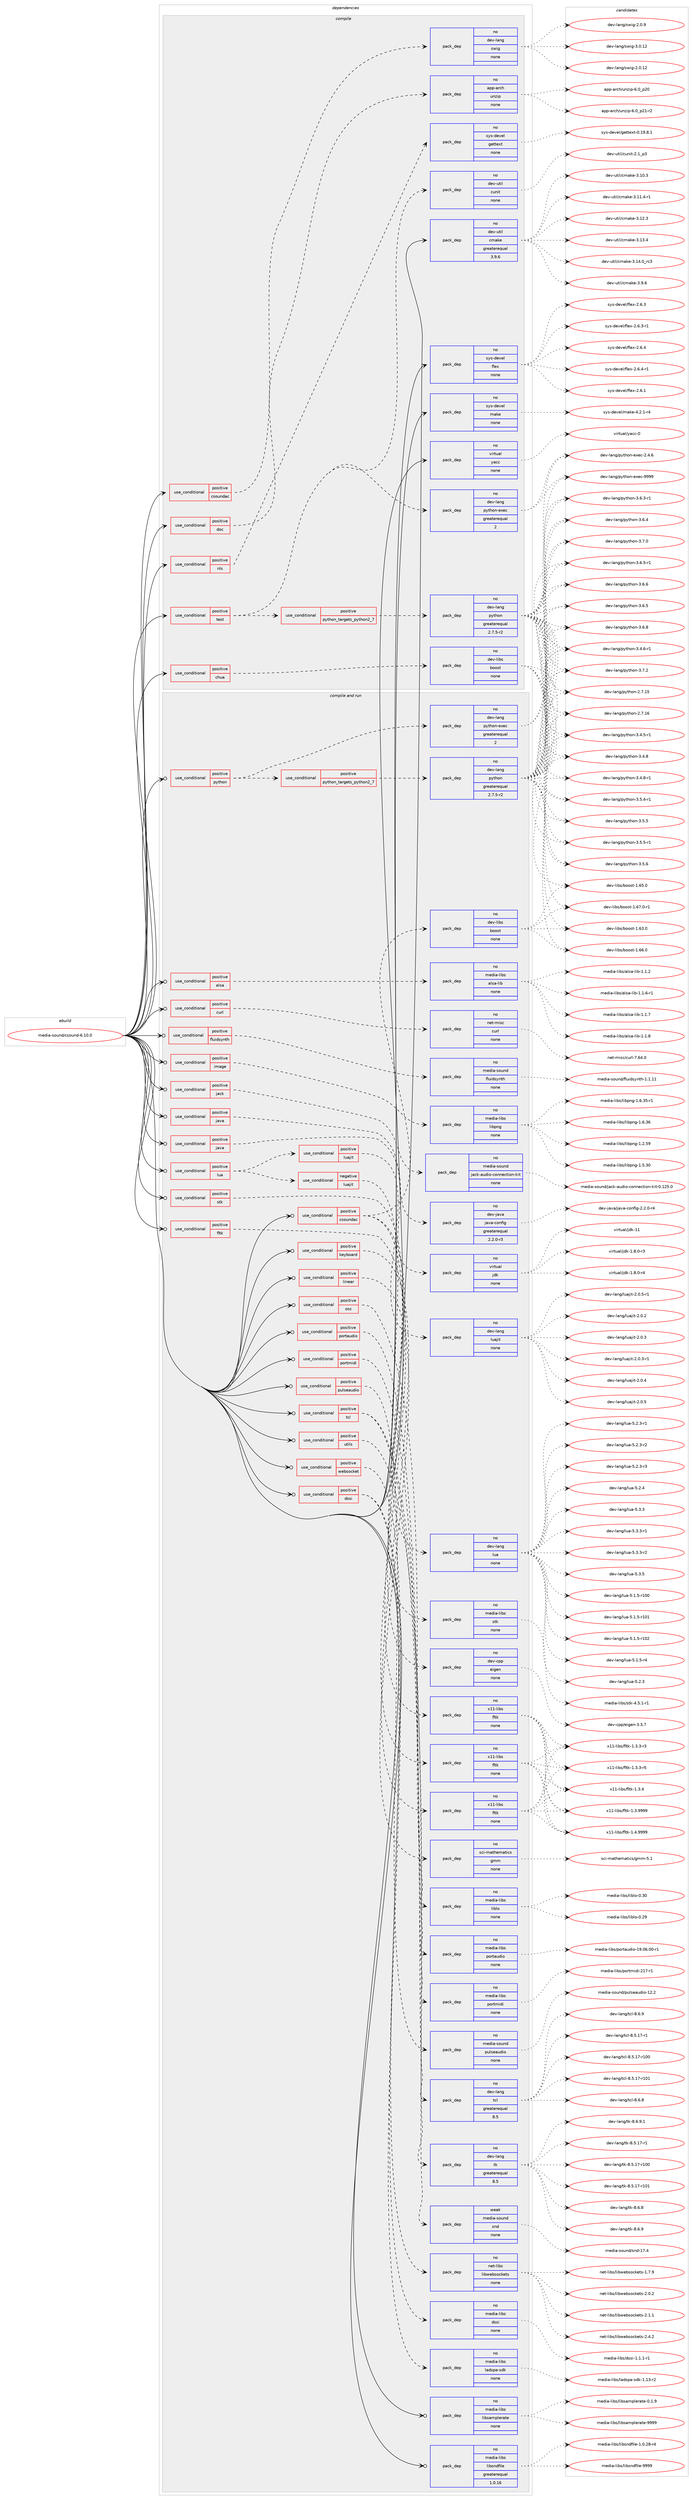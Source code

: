 digraph prolog {

# *************
# Graph options
# *************

newrank=true;
concentrate=true;
compound=true;
graph [rankdir=LR,fontname=Helvetica,fontsize=10,ranksep=1.5];#, ranksep=2.5, nodesep=0.2];
edge  [arrowhead=vee];
node  [fontname=Helvetica,fontsize=10];

# **********
# The ebuild
# **********

subgraph cluster_leftcol {
color=gray;
rank=same;
label=<<i>ebuild</i>>;
id [label="media-sound/csound-6.10.0", color=red, width=4, href="../media-sound/csound-6.10.0.svg"];
}

# ****************
# The dependencies
# ****************

subgraph cluster_midcol {
color=gray;
label=<<i>dependencies</i>>;
subgraph cluster_compile {
fillcolor="#eeeeee";
style=filled;
label=<<i>compile</i>>;
subgraph cond436993 {
dependency1625209 [label=<<TABLE BORDER="0" CELLBORDER="1" CELLSPACING="0" CELLPADDING="4"><TR><TD ROWSPAN="3" CELLPADDING="10">use_conditional</TD></TR><TR><TD>positive</TD></TR><TR><TD>chua</TD></TR></TABLE>>, shape=none, color=red];
subgraph pack1162001 {
dependency1625210 [label=<<TABLE BORDER="0" CELLBORDER="1" CELLSPACING="0" CELLPADDING="4" WIDTH="220"><TR><TD ROWSPAN="6" CELLPADDING="30">pack_dep</TD></TR><TR><TD WIDTH="110">no</TD></TR><TR><TD>dev-libs</TD></TR><TR><TD>boost</TD></TR><TR><TD>none</TD></TR><TR><TD></TD></TR></TABLE>>, shape=none, color=blue];
}
dependency1625209:e -> dependency1625210:w [weight=20,style="dashed",arrowhead="vee"];
}
id:e -> dependency1625209:w [weight=20,style="solid",arrowhead="vee"];
subgraph cond436994 {
dependency1625211 [label=<<TABLE BORDER="0" CELLBORDER="1" CELLSPACING="0" CELLPADDING="4"><TR><TD ROWSPAN="3" CELLPADDING="10">use_conditional</TD></TR><TR><TD>positive</TD></TR><TR><TD>csoundac</TD></TR></TABLE>>, shape=none, color=red];
subgraph pack1162002 {
dependency1625212 [label=<<TABLE BORDER="0" CELLBORDER="1" CELLSPACING="0" CELLPADDING="4" WIDTH="220"><TR><TD ROWSPAN="6" CELLPADDING="30">pack_dep</TD></TR><TR><TD WIDTH="110">no</TD></TR><TR><TD>dev-lang</TD></TR><TR><TD>swig</TD></TR><TR><TD>none</TD></TR><TR><TD></TD></TR></TABLE>>, shape=none, color=blue];
}
dependency1625211:e -> dependency1625212:w [weight=20,style="dashed",arrowhead="vee"];
}
id:e -> dependency1625211:w [weight=20,style="solid",arrowhead="vee"];
subgraph cond436995 {
dependency1625213 [label=<<TABLE BORDER="0" CELLBORDER="1" CELLSPACING="0" CELLPADDING="4"><TR><TD ROWSPAN="3" CELLPADDING="10">use_conditional</TD></TR><TR><TD>positive</TD></TR><TR><TD>doc</TD></TR></TABLE>>, shape=none, color=red];
subgraph pack1162003 {
dependency1625214 [label=<<TABLE BORDER="0" CELLBORDER="1" CELLSPACING="0" CELLPADDING="4" WIDTH="220"><TR><TD ROWSPAN="6" CELLPADDING="30">pack_dep</TD></TR><TR><TD WIDTH="110">no</TD></TR><TR><TD>app-arch</TD></TR><TR><TD>unzip</TD></TR><TR><TD>none</TD></TR><TR><TD></TD></TR></TABLE>>, shape=none, color=blue];
}
dependency1625213:e -> dependency1625214:w [weight=20,style="dashed",arrowhead="vee"];
}
id:e -> dependency1625213:w [weight=20,style="solid",arrowhead="vee"];
subgraph cond436996 {
dependency1625215 [label=<<TABLE BORDER="0" CELLBORDER="1" CELLSPACING="0" CELLPADDING="4"><TR><TD ROWSPAN="3" CELLPADDING="10">use_conditional</TD></TR><TR><TD>positive</TD></TR><TR><TD>nls</TD></TR></TABLE>>, shape=none, color=red];
subgraph pack1162004 {
dependency1625216 [label=<<TABLE BORDER="0" CELLBORDER="1" CELLSPACING="0" CELLPADDING="4" WIDTH="220"><TR><TD ROWSPAN="6" CELLPADDING="30">pack_dep</TD></TR><TR><TD WIDTH="110">no</TD></TR><TR><TD>sys-devel</TD></TR><TR><TD>gettext</TD></TR><TR><TD>none</TD></TR><TR><TD></TD></TR></TABLE>>, shape=none, color=blue];
}
dependency1625215:e -> dependency1625216:w [weight=20,style="dashed",arrowhead="vee"];
}
id:e -> dependency1625215:w [weight=20,style="solid",arrowhead="vee"];
subgraph cond436997 {
dependency1625217 [label=<<TABLE BORDER="0" CELLBORDER="1" CELLSPACING="0" CELLPADDING="4"><TR><TD ROWSPAN="3" CELLPADDING="10">use_conditional</TD></TR><TR><TD>positive</TD></TR><TR><TD>test</TD></TR></TABLE>>, shape=none, color=red];
subgraph pack1162005 {
dependency1625218 [label=<<TABLE BORDER="0" CELLBORDER="1" CELLSPACING="0" CELLPADDING="4" WIDTH="220"><TR><TD ROWSPAN="6" CELLPADDING="30">pack_dep</TD></TR><TR><TD WIDTH="110">no</TD></TR><TR><TD>dev-util</TD></TR><TR><TD>cunit</TD></TR><TR><TD>none</TD></TR><TR><TD></TD></TR></TABLE>>, shape=none, color=blue];
}
dependency1625217:e -> dependency1625218:w [weight=20,style="dashed",arrowhead="vee"];
subgraph cond436998 {
dependency1625219 [label=<<TABLE BORDER="0" CELLBORDER="1" CELLSPACING="0" CELLPADDING="4"><TR><TD ROWSPAN="3" CELLPADDING="10">use_conditional</TD></TR><TR><TD>positive</TD></TR><TR><TD>python_targets_python2_7</TD></TR></TABLE>>, shape=none, color=red];
subgraph pack1162006 {
dependency1625220 [label=<<TABLE BORDER="0" CELLBORDER="1" CELLSPACING="0" CELLPADDING="4" WIDTH="220"><TR><TD ROWSPAN="6" CELLPADDING="30">pack_dep</TD></TR><TR><TD WIDTH="110">no</TD></TR><TR><TD>dev-lang</TD></TR><TR><TD>python</TD></TR><TR><TD>greaterequal</TD></TR><TR><TD>2.7.5-r2</TD></TR></TABLE>>, shape=none, color=blue];
}
dependency1625219:e -> dependency1625220:w [weight=20,style="dashed",arrowhead="vee"];
}
dependency1625217:e -> dependency1625219:w [weight=20,style="dashed",arrowhead="vee"];
subgraph pack1162007 {
dependency1625221 [label=<<TABLE BORDER="0" CELLBORDER="1" CELLSPACING="0" CELLPADDING="4" WIDTH="220"><TR><TD ROWSPAN="6" CELLPADDING="30">pack_dep</TD></TR><TR><TD WIDTH="110">no</TD></TR><TR><TD>dev-lang</TD></TR><TR><TD>python-exec</TD></TR><TR><TD>greaterequal</TD></TR><TR><TD>2</TD></TR></TABLE>>, shape=none, color=blue];
}
dependency1625217:e -> dependency1625221:w [weight=20,style="dashed",arrowhead="vee"];
}
id:e -> dependency1625217:w [weight=20,style="solid",arrowhead="vee"];
subgraph pack1162008 {
dependency1625222 [label=<<TABLE BORDER="0" CELLBORDER="1" CELLSPACING="0" CELLPADDING="4" WIDTH="220"><TR><TD ROWSPAN="6" CELLPADDING="30">pack_dep</TD></TR><TR><TD WIDTH="110">no</TD></TR><TR><TD>dev-util</TD></TR><TR><TD>cmake</TD></TR><TR><TD>greaterequal</TD></TR><TR><TD>3.9.6</TD></TR></TABLE>>, shape=none, color=blue];
}
id:e -> dependency1625222:w [weight=20,style="solid",arrowhead="vee"];
subgraph pack1162009 {
dependency1625223 [label=<<TABLE BORDER="0" CELLBORDER="1" CELLSPACING="0" CELLPADDING="4" WIDTH="220"><TR><TD ROWSPAN="6" CELLPADDING="30">pack_dep</TD></TR><TR><TD WIDTH="110">no</TD></TR><TR><TD>sys-devel</TD></TR><TR><TD>flex</TD></TR><TR><TD>none</TD></TR><TR><TD></TD></TR></TABLE>>, shape=none, color=blue];
}
id:e -> dependency1625223:w [weight=20,style="solid",arrowhead="vee"];
subgraph pack1162010 {
dependency1625224 [label=<<TABLE BORDER="0" CELLBORDER="1" CELLSPACING="0" CELLPADDING="4" WIDTH="220"><TR><TD ROWSPAN="6" CELLPADDING="30">pack_dep</TD></TR><TR><TD WIDTH="110">no</TD></TR><TR><TD>sys-devel</TD></TR><TR><TD>make</TD></TR><TR><TD>none</TD></TR><TR><TD></TD></TR></TABLE>>, shape=none, color=blue];
}
id:e -> dependency1625224:w [weight=20,style="solid",arrowhead="vee"];
subgraph pack1162011 {
dependency1625225 [label=<<TABLE BORDER="0" CELLBORDER="1" CELLSPACING="0" CELLPADDING="4" WIDTH="220"><TR><TD ROWSPAN="6" CELLPADDING="30">pack_dep</TD></TR><TR><TD WIDTH="110">no</TD></TR><TR><TD>virtual</TD></TR><TR><TD>yacc</TD></TR><TR><TD>none</TD></TR><TR><TD></TD></TR></TABLE>>, shape=none, color=blue];
}
id:e -> dependency1625225:w [weight=20,style="solid",arrowhead="vee"];
}
subgraph cluster_compileandrun {
fillcolor="#eeeeee";
style=filled;
label=<<i>compile and run</i>>;
subgraph cond436999 {
dependency1625226 [label=<<TABLE BORDER="0" CELLBORDER="1" CELLSPACING="0" CELLPADDING="4"><TR><TD ROWSPAN="3" CELLPADDING="10">use_conditional</TD></TR><TR><TD>positive</TD></TR><TR><TD>alsa</TD></TR></TABLE>>, shape=none, color=red];
subgraph pack1162012 {
dependency1625227 [label=<<TABLE BORDER="0" CELLBORDER="1" CELLSPACING="0" CELLPADDING="4" WIDTH="220"><TR><TD ROWSPAN="6" CELLPADDING="30">pack_dep</TD></TR><TR><TD WIDTH="110">no</TD></TR><TR><TD>media-libs</TD></TR><TR><TD>alsa-lib</TD></TR><TR><TD>none</TD></TR><TR><TD></TD></TR></TABLE>>, shape=none, color=blue];
}
dependency1625226:e -> dependency1625227:w [weight=20,style="dashed",arrowhead="vee"];
}
id:e -> dependency1625226:w [weight=20,style="solid",arrowhead="odotvee"];
subgraph cond437000 {
dependency1625228 [label=<<TABLE BORDER="0" CELLBORDER="1" CELLSPACING="0" CELLPADDING="4"><TR><TD ROWSPAN="3" CELLPADDING="10">use_conditional</TD></TR><TR><TD>positive</TD></TR><TR><TD>csoundac</TD></TR></TABLE>>, shape=none, color=red];
subgraph pack1162013 {
dependency1625229 [label=<<TABLE BORDER="0" CELLBORDER="1" CELLSPACING="0" CELLPADDING="4" WIDTH="220"><TR><TD ROWSPAN="6" CELLPADDING="30">pack_dep</TD></TR><TR><TD WIDTH="110">no</TD></TR><TR><TD>x11-libs</TD></TR><TR><TD>fltk</TD></TR><TR><TD>none</TD></TR><TR><TD></TD></TR></TABLE>>, shape=none, color=blue];
}
dependency1625228:e -> dependency1625229:w [weight=20,style="dashed",arrowhead="vee"];
subgraph pack1162014 {
dependency1625230 [label=<<TABLE BORDER="0" CELLBORDER="1" CELLSPACING="0" CELLPADDING="4" WIDTH="220"><TR><TD ROWSPAN="6" CELLPADDING="30">pack_dep</TD></TR><TR><TD WIDTH="110">no</TD></TR><TR><TD>dev-cpp</TD></TR><TR><TD>eigen</TD></TR><TR><TD>none</TD></TR><TR><TD></TD></TR></TABLE>>, shape=none, color=blue];
}
dependency1625228:e -> dependency1625230:w [weight=20,style="dashed",arrowhead="vee"];
subgraph pack1162015 {
dependency1625231 [label=<<TABLE BORDER="0" CELLBORDER="1" CELLSPACING="0" CELLPADDING="4" WIDTH="220"><TR><TD ROWSPAN="6" CELLPADDING="30">pack_dep</TD></TR><TR><TD WIDTH="110">no</TD></TR><TR><TD>dev-libs</TD></TR><TR><TD>boost</TD></TR><TR><TD>none</TD></TR><TR><TD></TD></TR></TABLE>>, shape=none, color=blue];
}
dependency1625228:e -> dependency1625231:w [weight=20,style="dashed",arrowhead="vee"];
}
id:e -> dependency1625228:w [weight=20,style="solid",arrowhead="odotvee"];
subgraph cond437001 {
dependency1625232 [label=<<TABLE BORDER="0" CELLBORDER="1" CELLSPACING="0" CELLPADDING="4"><TR><TD ROWSPAN="3" CELLPADDING="10">use_conditional</TD></TR><TR><TD>positive</TD></TR><TR><TD>curl</TD></TR></TABLE>>, shape=none, color=red];
subgraph pack1162016 {
dependency1625233 [label=<<TABLE BORDER="0" CELLBORDER="1" CELLSPACING="0" CELLPADDING="4" WIDTH="220"><TR><TD ROWSPAN="6" CELLPADDING="30">pack_dep</TD></TR><TR><TD WIDTH="110">no</TD></TR><TR><TD>net-misc</TD></TR><TR><TD>curl</TD></TR><TR><TD>none</TD></TR><TR><TD></TD></TR></TABLE>>, shape=none, color=blue];
}
dependency1625232:e -> dependency1625233:w [weight=20,style="dashed",arrowhead="vee"];
}
id:e -> dependency1625232:w [weight=20,style="solid",arrowhead="odotvee"];
subgraph cond437002 {
dependency1625234 [label=<<TABLE BORDER="0" CELLBORDER="1" CELLSPACING="0" CELLPADDING="4"><TR><TD ROWSPAN="3" CELLPADDING="10">use_conditional</TD></TR><TR><TD>positive</TD></TR><TR><TD>dssi</TD></TR></TABLE>>, shape=none, color=red];
subgraph pack1162017 {
dependency1625235 [label=<<TABLE BORDER="0" CELLBORDER="1" CELLSPACING="0" CELLPADDING="4" WIDTH="220"><TR><TD ROWSPAN="6" CELLPADDING="30">pack_dep</TD></TR><TR><TD WIDTH="110">no</TD></TR><TR><TD>media-libs</TD></TR><TR><TD>dssi</TD></TR><TR><TD>none</TD></TR><TR><TD></TD></TR></TABLE>>, shape=none, color=blue];
}
dependency1625234:e -> dependency1625235:w [weight=20,style="dashed",arrowhead="vee"];
subgraph pack1162018 {
dependency1625236 [label=<<TABLE BORDER="0" CELLBORDER="1" CELLSPACING="0" CELLPADDING="4" WIDTH="220"><TR><TD ROWSPAN="6" CELLPADDING="30">pack_dep</TD></TR><TR><TD WIDTH="110">no</TD></TR><TR><TD>media-libs</TD></TR><TR><TD>ladspa-sdk</TD></TR><TR><TD>none</TD></TR><TR><TD></TD></TR></TABLE>>, shape=none, color=blue];
}
dependency1625234:e -> dependency1625236:w [weight=20,style="dashed",arrowhead="vee"];
}
id:e -> dependency1625234:w [weight=20,style="solid",arrowhead="odotvee"];
subgraph cond437003 {
dependency1625237 [label=<<TABLE BORDER="0" CELLBORDER="1" CELLSPACING="0" CELLPADDING="4"><TR><TD ROWSPAN="3" CELLPADDING="10">use_conditional</TD></TR><TR><TD>positive</TD></TR><TR><TD>fltk</TD></TR></TABLE>>, shape=none, color=red];
subgraph pack1162019 {
dependency1625238 [label=<<TABLE BORDER="0" CELLBORDER="1" CELLSPACING="0" CELLPADDING="4" WIDTH="220"><TR><TD ROWSPAN="6" CELLPADDING="30">pack_dep</TD></TR><TR><TD WIDTH="110">no</TD></TR><TR><TD>x11-libs</TD></TR><TR><TD>fltk</TD></TR><TR><TD>none</TD></TR><TR><TD></TD></TR></TABLE>>, shape=none, color=blue];
}
dependency1625237:e -> dependency1625238:w [weight=20,style="dashed",arrowhead="vee"];
}
id:e -> dependency1625237:w [weight=20,style="solid",arrowhead="odotvee"];
subgraph cond437004 {
dependency1625239 [label=<<TABLE BORDER="0" CELLBORDER="1" CELLSPACING="0" CELLPADDING="4"><TR><TD ROWSPAN="3" CELLPADDING="10">use_conditional</TD></TR><TR><TD>positive</TD></TR><TR><TD>fluidsynth</TD></TR></TABLE>>, shape=none, color=red];
subgraph pack1162020 {
dependency1625240 [label=<<TABLE BORDER="0" CELLBORDER="1" CELLSPACING="0" CELLPADDING="4" WIDTH="220"><TR><TD ROWSPAN="6" CELLPADDING="30">pack_dep</TD></TR><TR><TD WIDTH="110">no</TD></TR><TR><TD>media-sound</TD></TR><TR><TD>fluidsynth</TD></TR><TR><TD>none</TD></TR><TR><TD></TD></TR></TABLE>>, shape=none, color=blue];
}
dependency1625239:e -> dependency1625240:w [weight=20,style="dashed",arrowhead="vee"];
}
id:e -> dependency1625239:w [weight=20,style="solid",arrowhead="odotvee"];
subgraph cond437005 {
dependency1625241 [label=<<TABLE BORDER="0" CELLBORDER="1" CELLSPACING="0" CELLPADDING="4"><TR><TD ROWSPAN="3" CELLPADDING="10">use_conditional</TD></TR><TR><TD>positive</TD></TR><TR><TD>image</TD></TR></TABLE>>, shape=none, color=red];
subgraph pack1162021 {
dependency1625242 [label=<<TABLE BORDER="0" CELLBORDER="1" CELLSPACING="0" CELLPADDING="4" WIDTH="220"><TR><TD ROWSPAN="6" CELLPADDING="30">pack_dep</TD></TR><TR><TD WIDTH="110">no</TD></TR><TR><TD>media-libs</TD></TR><TR><TD>libpng</TD></TR><TR><TD>none</TD></TR><TR><TD></TD></TR></TABLE>>, shape=none, color=blue];
}
dependency1625241:e -> dependency1625242:w [weight=20,style="dashed",arrowhead="vee"];
}
id:e -> dependency1625241:w [weight=20,style="solid",arrowhead="odotvee"];
subgraph cond437006 {
dependency1625243 [label=<<TABLE BORDER="0" CELLBORDER="1" CELLSPACING="0" CELLPADDING="4"><TR><TD ROWSPAN="3" CELLPADDING="10">use_conditional</TD></TR><TR><TD>positive</TD></TR><TR><TD>jack</TD></TR></TABLE>>, shape=none, color=red];
subgraph pack1162022 {
dependency1625244 [label=<<TABLE BORDER="0" CELLBORDER="1" CELLSPACING="0" CELLPADDING="4" WIDTH="220"><TR><TD ROWSPAN="6" CELLPADDING="30">pack_dep</TD></TR><TR><TD WIDTH="110">no</TD></TR><TR><TD>media-sound</TD></TR><TR><TD>jack-audio-connection-kit</TD></TR><TR><TD>none</TD></TR><TR><TD></TD></TR></TABLE>>, shape=none, color=blue];
}
dependency1625243:e -> dependency1625244:w [weight=20,style="dashed",arrowhead="vee"];
}
id:e -> dependency1625243:w [weight=20,style="solid",arrowhead="odotvee"];
subgraph cond437007 {
dependency1625245 [label=<<TABLE BORDER="0" CELLBORDER="1" CELLSPACING="0" CELLPADDING="4"><TR><TD ROWSPAN="3" CELLPADDING="10">use_conditional</TD></TR><TR><TD>positive</TD></TR><TR><TD>java</TD></TR></TABLE>>, shape=none, color=red];
subgraph pack1162023 {
dependency1625246 [label=<<TABLE BORDER="0" CELLBORDER="1" CELLSPACING="0" CELLPADDING="4" WIDTH="220"><TR><TD ROWSPAN="6" CELLPADDING="30">pack_dep</TD></TR><TR><TD WIDTH="110">no</TD></TR><TR><TD>dev-java</TD></TR><TR><TD>java-config</TD></TR><TR><TD>greaterequal</TD></TR><TR><TD>2.2.0-r3</TD></TR></TABLE>>, shape=none, color=blue];
}
dependency1625245:e -> dependency1625246:w [weight=20,style="dashed",arrowhead="vee"];
}
id:e -> dependency1625245:w [weight=20,style="solid",arrowhead="odotvee"];
subgraph cond437008 {
dependency1625247 [label=<<TABLE BORDER="0" CELLBORDER="1" CELLSPACING="0" CELLPADDING="4"><TR><TD ROWSPAN="3" CELLPADDING="10">use_conditional</TD></TR><TR><TD>positive</TD></TR><TR><TD>java</TD></TR></TABLE>>, shape=none, color=red];
subgraph pack1162024 {
dependency1625248 [label=<<TABLE BORDER="0" CELLBORDER="1" CELLSPACING="0" CELLPADDING="4" WIDTH="220"><TR><TD ROWSPAN="6" CELLPADDING="30">pack_dep</TD></TR><TR><TD WIDTH="110">no</TD></TR><TR><TD>virtual</TD></TR><TR><TD>jdk</TD></TR><TR><TD>none</TD></TR><TR><TD></TD></TR></TABLE>>, shape=none, color=blue];
}
dependency1625247:e -> dependency1625248:w [weight=20,style="dashed",arrowhead="vee"];
}
id:e -> dependency1625247:w [weight=20,style="solid",arrowhead="odotvee"];
subgraph cond437009 {
dependency1625249 [label=<<TABLE BORDER="0" CELLBORDER="1" CELLSPACING="0" CELLPADDING="4"><TR><TD ROWSPAN="3" CELLPADDING="10">use_conditional</TD></TR><TR><TD>positive</TD></TR><TR><TD>keyboard</TD></TR></TABLE>>, shape=none, color=red];
subgraph pack1162025 {
dependency1625250 [label=<<TABLE BORDER="0" CELLBORDER="1" CELLSPACING="0" CELLPADDING="4" WIDTH="220"><TR><TD ROWSPAN="6" CELLPADDING="30">pack_dep</TD></TR><TR><TD WIDTH="110">no</TD></TR><TR><TD>x11-libs</TD></TR><TR><TD>fltk</TD></TR><TR><TD>none</TD></TR><TR><TD></TD></TR></TABLE>>, shape=none, color=blue];
}
dependency1625249:e -> dependency1625250:w [weight=20,style="dashed",arrowhead="vee"];
}
id:e -> dependency1625249:w [weight=20,style="solid",arrowhead="odotvee"];
subgraph cond437010 {
dependency1625251 [label=<<TABLE BORDER="0" CELLBORDER="1" CELLSPACING="0" CELLPADDING="4"><TR><TD ROWSPAN="3" CELLPADDING="10">use_conditional</TD></TR><TR><TD>positive</TD></TR><TR><TD>linear</TD></TR></TABLE>>, shape=none, color=red];
subgraph pack1162026 {
dependency1625252 [label=<<TABLE BORDER="0" CELLBORDER="1" CELLSPACING="0" CELLPADDING="4" WIDTH="220"><TR><TD ROWSPAN="6" CELLPADDING="30">pack_dep</TD></TR><TR><TD WIDTH="110">no</TD></TR><TR><TD>sci-mathematics</TD></TR><TR><TD>gmm</TD></TR><TR><TD>none</TD></TR><TR><TD></TD></TR></TABLE>>, shape=none, color=blue];
}
dependency1625251:e -> dependency1625252:w [weight=20,style="dashed",arrowhead="vee"];
}
id:e -> dependency1625251:w [weight=20,style="solid",arrowhead="odotvee"];
subgraph cond437011 {
dependency1625253 [label=<<TABLE BORDER="0" CELLBORDER="1" CELLSPACING="0" CELLPADDING="4"><TR><TD ROWSPAN="3" CELLPADDING="10">use_conditional</TD></TR><TR><TD>positive</TD></TR><TR><TD>lua</TD></TR></TABLE>>, shape=none, color=red];
subgraph cond437012 {
dependency1625254 [label=<<TABLE BORDER="0" CELLBORDER="1" CELLSPACING="0" CELLPADDING="4"><TR><TD ROWSPAN="3" CELLPADDING="10">use_conditional</TD></TR><TR><TD>positive</TD></TR><TR><TD>luajit</TD></TR></TABLE>>, shape=none, color=red];
subgraph pack1162027 {
dependency1625255 [label=<<TABLE BORDER="0" CELLBORDER="1" CELLSPACING="0" CELLPADDING="4" WIDTH="220"><TR><TD ROWSPAN="6" CELLPADDING="30">pack_dep</TD></TR><TR><TD WIDTH="110">no</TD></TR><TR><TD>dev-lang</TD></TR><TR><TD>luajit</TD></TR><TR><TD>none</TD></TR><TR><TD></TD></TR></TABLE>>, shape=none, color=blue];
}
dependency1625254:e -> dependency1625255:w [weight=20,style="dashed",arrowhead="vee"];
}
dependency1625253:e -> dependency1625254:w [weight=20,style="dashed",arrowhead="vee"];
subgraph cond437013 {
dependency1625256 [label=<<TABLE BORDER="0" CELLBORDER="1" CELLSPACING="0" CELLPADDING="4"><TR><TD ROWSPAN="3" CELLPADDING="10">use_conditional</TD></TR><TR><TD>negative</TD></TR><TR><TD>luajit</TD></TR></TABLE>>, shape=none, color=red];
subgraph pack1162028 {
dependency1625257 [label=<<TABLE BORDER="0" CELLBORDER="1" CELLSPACING="0" CELLPADDING="4" WIDTH="220"><TR><TD ROWSPAN="6" CELLPADDING="30">pack_dep</TD></TR><TR><TD WIDTH="110">no</TD></TR><TR><TD>dev-lang</TD></TR><TR><TD>lua</TD></TR><TR><TD>none</TD></TR><TR><TD></TD></TR></TABLE>>, shape=none, color=blue];
}
dependency1625256:e -> dependency1625257:w [weight=20,style="dashed",arrowhead="vee"];
}
dependency1625253:e -> dependency1625256:w [weight=20,style="dashed",arrowhead="vee"];
}
id:e -> dependency1625253:w [weight=20,style="solid",arrowhead="odotvee"];
subgraph cond437014 {
dependency1625258 [label=<<TABLE BORDER="0" CELLBORDER="1" CELLSPACING="0" CELLPADDING="4"><TR><TD ROWSPAN="3" CELLPADDING="10">use_conditional</TD></TR><TR><TD>positive</TD></TR><TR><TD>osc</TD></TR></TABLE>>, shape=none, color=red];
subgraph pack1162029 {
dependency1625259 [label=<<TABLE BORDER="0" CELLBORDER="1" CELLSPACING="0" CELLPADDING="4" WIDTH="220"><TR><TD ROWSPAN="6" CELLPADDING="30">pack_dep</TD></TR><TR><TD WIDTH="110">no</TD></TR><TR><TD>media-libs</TD></TR><TR><TD>liblo</TD></TR><TR><TD>none</TD></TR><TR><TD></TD></TR></TABLE>>, shape=none, color=blue];
}
dependency1625258:e -> dependency1625259:w [weight=20,style="dashed",arrowhead="vee"];
}
id:e -> dependency1625258:w [weight=20,style="solid",arrowhead="odotvee"];
subgraph cond437015 {
dependency1625260 [label=<<TABLE BORDER="0" CELLBORDER="1" CELLSPACING="0" CELLPADDING="4"><TR><TD ROWSPAN="3" CELLPADDING="10">use_conditional</TD></TR><TR><TD>positive</TD></TR><TR><TD>portaudio</TD></TR></TABLE>>, shape=none, color=red];
subgraph pack1162030 {
dependency1625261 [label=<<TABLE BORDER="0" CELLBORDER="1" CELLSPACING="0" CELLPADDING="4" WIDTH="220"><TR><TD ROWSPAN="6" CELLPADDING="30">pack_dep</TD></TR><TR><TD WIDTH="110">no</TD></TR><TR><TD>media-libs</TD></TR><TR><TD>portaudio</TD></TR><TR><TD>none</TD></TR><TR><TD></TD></TR></TABLE>>, shape=none, color=blue];
}
dependency1625260:e -> dependency1625261:w [weight=20,style="dashed",arrowhead="vee"];
}
id:e -> dependency1625260:w [weight=20,style="solid",arrowhead="odotvee"];
subgraph cond437016 {
dependency1625262 [label=<<TABLE BORDER="0" CELLBORDER="1" CELLSPACING="0" CELLPADDING="4"><TR><TD ROWSPAN="3" CELLPADDING="10">use_conditional</TD></TR><TR><TD>positive</TD></TR><TR><TD>portmidi</TD></TR></TABLE>>, shape=none, color=red];
subgraph pack1162031 {
dependency1625263 [label=<<TABLE BORDER="0" CELLBORDER="1" CELLSPACING="0" CELLPADDING="4" WIDTH="220"><TR><TD ROWSPAN="6" CELLPADDING="30">pack_dep</TD></TR><TR><TD WIDTH="110">no</TD></TR><TR><TD>media-libs</TD></TR><TR><TD>portmidi</TD></TR><TR><TD>none</TD></TR><TR><TD></TD></TR></TABLE>>, shape=none, color=blue];
}
dependency1625262:e -> dependency1625263:w [weight=20,style="dashed",arrowhead="vee"];
}
id:e -> dependency1625262:w [weight=20,style="solid",arrowhead="odotvee"];
subgraph cond437017 {
dependency1625264 [label=<<TABLE BORDER="0" CELLBORDER="1" CELLSPACING="0" CELLPADDING="4"><TR><TD ROWSPAN="3" CELLPADDING="10">use_conditional</TD></TR><TR><TD>positive</TD></TR><TR><TD>pulseaudio</TD></TR></TABLE>>, shape=none, color=red];
subgraph pack1162032 {
dependency1625265 [label=<<TABLE BORDER="0" CELLBORDER="1" CELLSPACING="0" CELLPADDING="4" WIDTH="220"><TR><TD ROWSPAN="6" CELLPADDING="30">pack_dep</TD></TR><TR><TD WIDTH="110">no</TD></TR><TR><TD>media-sound</TD></TR><TR><TD>pulseaudio</TD></TR><TR><TD>none</TD></TR><TR><TD></TD></TR></TABLE>>, shape=none, color=blue];
}
dependency1625264:e -> dependency1625265:w [weight=20,style="dashed",arrowhead="vee"];
}
id:e -> dependency1625264:w [weight=20,style="solid",arrowhead="odotvee"];
subgraph cond437018 {
dependency1625266 [label=<<TABLE BORDER="0" CELLBORDER="1" CELLSPACING="0" CELLPADDING="4"><TR><TD ROWSPAN="3" CELLPADDING="10">use_conditional</TD></TR><TR><TD>positive</TD></TR><TR><TD>python</TD></TR></TABLE>>, shape=none, color=red];
subgraph cond437019 {
dependency1625267 [label=<<TABLE BORDER="0" CELLBORDER="1" CELLSPACING="0" CELLPADDING="4"><TR><TD ROWSPAN="3" CELLPADDING="10">use_conditional</TD></TR><TR><TD>positive</TD></TR><TR><TD>python_targets_python2_7</TD></TR></TABLE>>, shape=none, color=red];
subgraph pack1162033 {
dependency1625268 [label=<<TABLE BORDER="0" CELLBORDER="1" CELLSPACING="0" CELLPADDING="4" WIDTH="220"><TR><TD ROWSPAN="6" CELLPADDING="30">pack_dep</TD></TR><TR><TD WIDTH="110">no</TD></TR><TR><TD>dev-lang</TD></TR><TR><TD>python</TD></TR><TR><TD>greaterequal</TD></TR><TR><TD>2.7.5-r2</TD></TR></TABLE>>, shape=none, color=blue];
}
dependency1625267:e -> dependency1625268:w [weight=20,style="dashed",arrowhead="vee"];
}
dependency1625266:e -> dependency1625267:w [weight=20,style="dashed",arrowhead="vee"];
subgraph pack1162034 {
dependency1625269 [label=<<TABLE BORDER="0" CELLBORDER="1" CELLSPACING="0" CELLPADDING="4" WIDTH="220"><TR><TD ROWSPAN="6" CELLPADDING="30">pack_dep</TD></TR><TR><TD WIDTH="110">no</TD></TR><TR><TD>dev-lang</TD></TR><TR><TD>python-exec</TD></TR><TR><TD>greaterequal</TD></TR><TR><TD>2</TD></TR></TABLE>>, shape=none, color=blue];
}
dependency1625266:e -> dependency1625269:w [weight=20,style="dashed",arrowhead="vee"];
}
id:e -> dependency1625266:w [weight=20,style="solid",arrowhead="odotvee"];
subgraph cond437020 {
dependency1625270 [label=<<TABLE BORDER="0" CELLBORDER="1" CELLSPACING="0" CELLPADDING="4"><TR><TD ROWSPAN="3" CELLPADDING="10">use_conditional</TD></TR><TR><TD>positive</TD></TR><TR><TD>stk</TD></TR></TABLE>>, shape=none, color=red];
subgraph pack1162035 {
dependency1625271 [label=<<TABLE BORDER="0" CELLBORDER="1" CELLSPACING="0" CELLPADDING="4" WIDTH="220"><TR><TD ROWSPAN="6" CELLPADDING="30">pack_dep</TD></TR><TR><TD WIDTH="110">no</TD></TR><TR><TD>media-libs</TD></TR><TR><TD>stk</TD></TR><TR><TD>none</TD></TR><TR><TD></TD></TR></TABLE>>, shape=none, color=blue];
}
dependency1625270:e -> dependency1625271:w [weight=20,style="dashed",arrowhead="vee"];
}
id:e -> dependency1625270:w [weight=20,style="solid",arrowhead="odotvee"];
subgraph cond437021 {
dependency1625272 [label=<<TABLE BORDER="0" CELLBORDER="1" CELLSPACING="0" CELLPADDING="4"><TR><TD ROWSPAN="3" CELLPADDING="10">use_conditional</TD></TR><TR><TD>positive</TD></TR><TR><TD>tcl</TD></TR></TABLE>>, shape=none, color=red];
subgraph pack1162036 {
dependency1625273 [label=<<TABLE BORDER="0" CELLBORDER="1" CELLSPACING="0" CELLPADDING="4" WIDTH="220"><TR><TD ROWSPAN="6" CELLPADDING="30">pack_dep</TD></TR><TR><TD WIDTH="110">no</TD></TR><TR><TD>dev-lang</TD></TR><TR><TD>tcl</TD></TR><TR><TD>greaterequal</TD></TR><TR><TD>8.5</TD></TR></TABLE>>, shape=none, color=blue];
}
dependency1625272:e -> dependency1625273:w [weight=20,style="dashed",arrowhead="vee"];
subgraph pack1162037 {
dependency1625274 [label=<<TABLE BORDER="0" CELLBORDER="1" CELLSPACING="0" CELLPADDING="4" WIDTH="220"><TR><TD ROWSPAN="6" CELLPADDING="30">pack_dep</TD></TR><TR><TD WIDTH="110">no</TD></TR><TR><TD>dev-lang</TD></TR><TR><TD>tk</TD></TR><TR><TD>greaterequal</TD></TR><TR><TD>8.5</TD></TR></TABLE>>, shape=none, color=blue];
}
dependency1625272:e -> dependency1625274:w [weight=20,style="dashed",arrowhead="vee"];
}
id:e -> dependency1625272:w [weight=20,style="solid",arrowhead="odotvee"];
subgraph cond437022 {
dependency1625275 [label=<<TABLE BORDER="0" CELLBORDER="1" CELLSPACING="0" CELLPADDING="4"><TR><TD ROWSPAN="3" CELLPADDING="10">use_conditional</TD></TR><TR><TD>positive</TD></TR><TR><TD>utils</TD></TR></TABLE>>, shape=none, color=red];
subgraph pack1162038 {
dependency1625276 [label=<<TABLE BORDER="0" CELLBORDER="1" CELLSPACING="0" CELLPADDING="4" WIDTH="220"><TR><TD ROWSPAN="6" CELLPADDING="30">pack_dep</TD></TR><TR><TD WIDTH="110">weak</TD></TR><TR><TD>media-sound</TD></TR><TR><TD>snd</TD></TR><TR><TD>none</TD></TR><TR><TD></TD></TR></TABLE>>, shape=none, color=blue];
}
dependency1625275:e -> dependency1625276:w [weight=20,style="dashed",arrowhead="vee"];
}
id:e -> dependency1625275:w [weight=20,style="solid",arrowhead="odotvee"];
subgraph cond437023 {
dependency1625277 [label=<<TABLE BORDER="0" CELLBORDER="1" CELLSPACING="0" CELLPADDING="4"><TR><TD ROWSPAN="3" CELLPADDING="10">use_conditional</TD></TR><TR><TD>positive</TD></TR><TR><TD>websocket</TD></TR></TABLE>>, shape=none, color=red];
subgraph pack1162039 {
dependency1625278 [label=<<TABLE BORDER="0" CELLBORDER="1" CELLSPACING="0" CELLPADDING="4" WIDTH="220"><TR><TD ROWSPAN="6" CELLPADDING="30">pack_dep</TD></TR><TR><TD WIDTH="110">no</TD></TR><TR><TD>net-libs</TD></TR><TR><TD>libwebsockets</TD></TR><TR><TD>none</TD></TR><TR><TD></TD></TR></TABLE>>, shape=none, color=blue];
}
dependency1625277:e -> dependency1625278:w [weight=20,style="dashed",arrowhead="vee"];
}
id:e -> dependency1625277:w [weight=20,style="solid",arrowhead="odotvee"];
subgraph pack1162040 {
dependency1625279 [label=<<TABLE BORDER="0" CELLBORDER="1" CELLSPACING="0" CELLPADDING="4" WIDTH="220"><TR><TD ROWSPAN="6" CELLPADDING="30">pack_dep</TD></TR><TR><TD WIDTH="110">no</TD></TR><TR><TD>media-libs</TD></TR><TR><TD>libsamplerate</TD></TR><TR><TD>none</TD></TR><TR><TD></TD></TR></TABLE>>, shape=none, color=blue];
}
id:e -> dependency1625279:w [weight=20,style="solid",arrowhead="odotvee"];
subgraph pack1162041 {
dependency1625280 [label=<<TABLE BORDER="0" CELLBORDER="1" CELLSPACING="0" CELLPADDING="4" WIDTH="220"><TR><TD ROWSPAN="6" CELLPADDING="30">pack_dep</TD></TR><TR><TD WIDTH="110">no</TD></TR><TR><TD>media-libs</TD></TR><TR><TD>libsndfile</TD></TR><TR><TD>greaterequal</TD></TR><TR><TD>1.0.16</TD></TR></TABLE>>, shape=none, color=blue];
}
id:e -> dependency1625280:w [weight=20,style="solid",arrowhead="odotvee"];
}
subgraph cluster_run {
fillcolor="#eeeeee";
style=filled;
label=<<i>run</i>>;
}
}

# **************
# The candidates
# **************

subgraph cluster_choices {
rank=same;
color=gray;
label=<<i>candidates</i>>;

subgraph choice1162001 {
color=black;
nodesep=1;
choice1001011184510810598115479811111111511645494654514648 [label="dev-libs/boost-1.63.0", color=red, width=4,href="../dev-libs/boost-1.63.0.svg"];
choice1001011184510810598115479811111111511645494654534648 [label="dev-libs/boost-1.65.0", color=red, width=4,href="../dev-libs/boost-1.65.0.svg"];
choice1001011184510810598115479811111111511645494654544648 [label="dev-libs/boost-1.66.0", color=red, width=4,href="../dev-libs/boost-1.66.0.svg"];
choice10010111845108105981154798111111115116454946545546484511449 [label="dev-libs/boost-1.67.0-r1", color=red, width=4,href="../dev-libs/boost-1.67.0-r1.svg"];
dependency1625210:e -> choice1001011184510810598115479811111111511645494654514648:w [style=dotted,weight="100"];
dependency1625210:e -> choice1001011184510810598115479811111111511645494654534648:w [style=dotted,weight="100"];
dependency1625210:e -> choice1001011184510810598115479811111111511645494654544648:w [style=dotted,weight="100"];
dependency1625210:e -> choice10010111845108105981154798111111115116454946545546484511449:w [style=dotted,weight="100"];
}
subgraph choice1162002 {
color=black;
nodesep=1;
choice10010111845108971101034711511910510345504648464950 [label="dev-lang/swig-2.0.12", color=red, width=4,href="../dev-lang/swig-2.0.12.svg"];
choice100101118451089711010347115119105103455046484657 [label="dev-lang/swig-2.0.9", color=red, width=4,href="../dev-lang/swig-2.0.9.svg"];
choice10010111845108971101034711511910510345514648464950 [label="dev-lang/swig-3.0.12", color=red, width=4,href="../dev-lang/swig-3.0.12.svg"];
dependency1625212:e -> choice10010111845108971101034711511910510345504648464950:w [style=dotted,weight="100"];
dependency1625212:e -> choice100101118451089711010347115119105103455046484657:w [style=dotted,weight="100"];
dependency1625212:e -> choice10010111845108971101034711511910510345514648464950:w [style=dotted,weight="100"];
}
subgraph choice1162003 {
color=black;
nodesep=1;
choice971121124597114991044711711012210511245544648951125048 [label="app-arch/unzip-6.0_p20", color=red, width=4,href="../app-arch/unzip-6.0_p20.svg"];
choice9711211245971149910447117110122105112455446489511250494511450 [label="app-arch/unzip-6.0_p21-r2", color=red, width=4,href="../app-arch/unzip-6.0_p21-r2.svg"];
dependency1625214:e -> choice971121124597114991044711711012210511245544648951125048:w [style=dotted,weight="100"];
dependency1625214:e -> choice9711211245971149910447117110122105112455446489511250494511450:w [style=dotted,weight="100"];
}
subgraph choice1162004 {
color=black;
nodesep=1;
choice1151211154510010111810110847103101116116101120116454846495746564649 [label="sys-devel/gettext-0.19.8.1", color=red, width=4,href="../sys-devel/gettext-0.19.8.1.svg"];
dependency1625216:e -> choice1151211154510010111810110847103101116116101120116454846495746564649:w [style=dotted,weight="100"];
}
subgraph choice1162005 {
color=black;
nodesep=1;
choice100101118451171161051084799117110105116455046499511251 [label="dev-util/cunit-2.1_p3", color=red, width=4,href="../dev-util/cunit-2.1_p3.svg"];
dependency1625218:e -> choice100101118451171161051084799117110105116455046499511251:w [style=dotted,weight="100"];
}
subgraph choice1162006 {
color=black;
nodesep=1;
choice10010111845108971101034711212111610411111045504655464953 [label="dev-lang/python-2.7.15", color=red, width=4,href="../dev-lang/python-2.7.15.svg"];
choice10010111845108971101034711212111610411111045504655464954 [label="dev-lang/python-2.7.16", color=red, width=4,href="../dev-lang/python-2.7.16.svg"];
choice1001011184510897110103471121211161041111104551465246534511449 [label="dev-lang/python-3.4.5-r1", color=red, width=4,href="../dev-lang/python-3.4.5-r1.svg"];
choice1001011184510897110103471121211161041111104551465246544511449 [label="dev-lang/python-3.4.6-r1", color=red, width=4,href="../dev-lang/python-3.4.6-r1.svg"];
choice100101118451089711010347112121116104111110455146524656 [label="dev-lang/python-3.4.8", color=red, width=4,href="../dev-lang/python-3.4.8.svg"];
choice1001011184510897110103471121211161041111104551465246564511449 [label="dev-lang/python-3.4.8-r1", color=red, width=4,href="../dev-lang/python-3.4.8-r1.svg"];
choice1001011184510897110103471121211161041111104551465346524511449 [label="dev-lang/python-3.5.4-r1", color=red, width=4,href="../dev-lang/python-3.5.4-r1.svg"];
choice100101118451089711010347112121116104111110455146534653 [label="dev-lang/python-3.5.5", color=red, width=4,href="../dev-lang/python-3.5.5.svg"];
choice1001011184510897110103471121211161041111104551465346534511449 [label="dev-lang/python-3.5.5-r1", color=red, width=4,href="../dev-lang/python-3.5.5-r1.svg"];
choice100101118451089711010347112121116104111110455146534654 [label="dev-lang/python-3.5.6", color=red, width=4,href="../dev-lang/python-3.5.6.svg"];
choice1001011184510897110103471121211161041111104551465446514511449 [label="dev-lang/python-3.6.3-r1", color=red, width=4,href="../dev-lang/python-3.6.3-r1.svg"];
choice100101118451089711010347112121116104111110455146544652 [label="dev-lang/python-3.6.4", color=red, width=4,href="../dev-lang/python-3.6.4.svg"];
choice100101118451089711010347112121116104111110455146544653 [label="dev-lang/python-3.6.5", color=red, width=4,href="../dev-lang/python-3.6.5.svg"];
choice1001011184510897110103471121211161041111104551465446534511449 [label="dev-lang/python-3.6.5-r1", color=red, width=4,href="../dev-lang/python-3.6.5-r1.svg"];
choice100101118451089711010347112121116104111110455146544654 [label="dev-lang/python-3.6.6", color=red, width=4,href="../dev-lang/python-3.6.6.svg"];
choice100101118451089711010347112121116104111110455146544656 [label="dev-lang/python-3.6.8", color=red, width=4,href="../dev-lang/python-3.6.8.svg"];
choice100101118451089711010347112121116104111110455146554648 [label="dev-lang/python-3.7.0", color=red, width=4,href="../dev-lang/python-3.7.0.svg"];
choice100101118451089711010347112121116104111110455146554650 [label="dev-lang/python-3.7.2", color=red, width=4,href="../dev-lang/python-3.7.2.svg"];
dependency1625220:e -> choice10010111845108971101034711212111610411111045504655464953:w [style=dotted,weight="100"];
dependency1625220:e -> choice10010111845108971101034711212111610411111045504655464954:w [style=dotted,weight="100"];
dependency1625220:e -> choice1001011184510897110103471121211161041111104551465246534511449:w [style=dotted,weight="100"];
dependency1625220:e -> choice1001011184510897110103471121211161041111104551465246544511449:w [style=dotted,weight="100"];
dependency1625220:e -> choice100101118451089711010347112121116104111110455146524656:w [style=dotted,weight="100"];
dependency1625220:e -> choice1001011184510897110103471121211161041111104551465246564511449:w [style=dotted,weight="100"];
dependency1625220:e -> choice1001011184510897110103471121211161041111104551465346524511449:w [style=dotted,weight="100"];
dependency1625220:e -> choice100101118451089711010347112121116104111110455146534653:w [style=dotted,weight="100"];
dependency1625220:e -> choice1001011184510897110103471121211161041111104551465346534511449:w [style=dotted,weight="100"];
dependency1625220:e -> choice100101118451089711010347112121116104111110455146534654:w [style=dotted,weight="100"];
dependency1625220:e -> choice1001011184510897110103471121211161041111104551465446514511449:w [style=dotted,weight="100"];
dependency1625220:e -> choice100101118451089711010347112121116104111110455146544652:w [style=dotted,weight="100"];
dependency1625220:e -> choice100101118451089711010347112121116104111110455146544653:w [style=dotted,weight="100"];
dependency1625220:e -> choice1001011184510897110103471121211161041111104551465446534511449:w [style=dotted,weight="100"];
dependency1625220:e -> choice100101118451089711010347112121116104111110455146544654:w [style=dotted,weight="100"];
dependency1625220:e -> choice100101118451089711010347112121116104111110455146544656:w [style=dotted,weight="100"];
dependency1625220:e -> choice100101118451089711010347112121116104111110455146554648:w [style=dotted,weight="100"];
dependency1625220:e -> choice100101118451089711010347112121116104111110455146554650:w [style=dotted,weight="100"];
}
subgraph choice1162007 {
color=black;
nodesep=1;
choice1001011184510897110103471121211161041111104510112010199455046524654 [label="dev-lang/python-exec-2.4.6", color=red, width=4,href="../dev-lang/python-exec-2.4.6.svg"];
choice10010111845108971101034711212111610411111045101120101994557575757 [label="dev-lang/python-exec-9999", color=red, width=4,href="../dev-lang/python-exec-9999.svg"];
dependency1625221:e -> choice1001011184510897110103471121211161041111104510112010199455046524654:w [style=dotted,weight="100"];
dependency1625221:e -> choice10010111845108971101034711212111610411111045101120101994557575757:w [style=dotted,weight="100"];
}
subgraph choice1162008 {
color=black;
nodesep=1;
choice1001011184511711610510847991099710710145514649484651 [label="dev-util/cmake-3.10.3", color=red, width=4,href="../dev-util/cmake-3.10.3.svg"];
choice10010111845117116105108479910997107101455146494946524511449 [label="dev-util/cmake-3.11.4-r1", color=red, width=4,href="../dev-util/cmake-3.11.4-r1.svg"];
choice1001011184511711610510847991099710710145514649504651 [label="dev-util/cmake-3.12.3", color=red, width=4,href="../dev-util/cmake-3.12.3.svg"];
choice1001011184511711610510847991099710710145514649514652 [label="dev-util/cmake-3.13.4", color=red, width=4,href="../dev-util/cmake-3.13.4.svg"];
choice1001011184511711610510847991099710710145514649524648951149951 [label="dev-util/cmake-3.14.0_rc3", color=red, width=4,href="../dev-util/cmake-3.14.0_rc3.svg"];
choice10010111845117116105108479910997107101455146574654 [label="dev-util/cmake-3.9.6", color=red, width=4,href="../dev-util/cmake-3.9.6.svg"];
dependency1625222:e -> choice1001011184511711610510847991099710710145514649484651:w [style=dotted,weight="100"];
dependency1625222:e -> choice10010111845117116105108479910997107101455146494946524511449:w [style=dotted,weight="100"];
dependency1625222:e -> choice1001011184511711610510847991099710710145514649504651:w [style=dotted,weight="100"];
dependency1625222:e -> choice1001011184511711610510847991099710710145514649514652:w [style=dotted,weight="100"];
dependency1625222:e -> choice1001011184511711610510847991099710710145514649524648951149951:w [style=dotted,weight="100"];
dependency1625222:e -> choice10010111845117116105108479910997107101455146574654:w [style=dotted,weight="100"];
}
subgraph choice1162009 {
color=black;
nodesep=1;
choice1151211154510010111810110847102108101120455046544649 [label="sys-devel/flex-2.6.1", color=red, width=4,href="../sys-devel/flex-2.6.1.svg"];
choice1151211154510010111810110847102108101120455046544651 [label="sys-devel/flex-2.6.3", color=red, width=4,href="../sys-devel/flex-2.6.3.svg"];
choice11512111545100101118101108471021081011204550465446514511449 [label="sys-devel/flex-2.6.3-r1", color=red, width=4,href="../sys-devel/flex-2.6.3-r1.svg"];
choice1151211154510010111810110847102108101120455046544652 [label="sys-devel/flex-2.6.4", color=red, width=4,href="../sys-devel/flex-2.6.4.svg"];
choice11512111545100101118101108471021081011204550465446524511449 [label="sys-devel/flex-2.6.4-r1", color=red, width=4,href="../sys-devel/flex-2.6.4-r1.svg"];
dependency1625223:e -> choice1151211154510010111810110847102108101120455046544649:w [style=dotted,weight="100"];
dependency1625223:e -> choice1151211154510010111810110847102108101120455046544651:w [style=dotted,weight="100"];
dependency1625223:e -> choice11512111545100101118101108471021081011204550465446514511449:w [style=dotted,weight="100"];
dependency1625223:e -> choice1151211154510010111810110847102108101120455046544652:w [style=dotted,weight="100"];
dependency1625223:e -> choice11512111545100101118101108471021081011204550465446524511449:w [style=dotted,weight="100"];
}
subgraph choice1162010 {
color=black;
nodesep=1;
choice1151211154510010111810110847109971071014552465046494511452 [label="sys-devel/make-4.2.1-r4", color=red, width=4,href="../sys-devel/make-4.2.1-r4.svg"];
dependency1625224:e -> choice1151211154510010111810110847109971071014552465046494511452:w [style=dotted,weight="100"];
}
subgraph choice1162011 {
color=black;
nodesep=1;
choice11810511411611797108471219799994548 [label="virtual/yacc-0", color=red, width=4,href="../virtual/yacc-0.svg"];
dependency1625225:e -> choice11810511411611797108471219799994548:w [style=dotted,weight="100"];
}
subgraph choice1162012 {
color=black;
nodesep=1;
choice1091011001059745108105981154797108115974510810598454946494650 [label="media-libs/alsa-lib-1.1.2", color=red, width=4,href="../media-libs/alsa-lib-1.1.2.svg"];
choice10910110010597451081059811547971081159745108105984549464946544511449 [label="media-libs/alsa-lib-1.1.6-r1", color=red, width=4,href="../media-libs/alsa-lib-1.1.6-r1.svg"];
choice1091011001059745108105981154797108115974510810598454946494655 [label="media-libs/alsa-lib-1.1.7", color=red, width=4,href="../media-libs/alsa-lib-1.1.7.svg"];
choice1091011001059745108105981154797108115974510810598454946494656 [label="media-libs/alsa-lib-1.1.8", color=red, width=4,href="../media-libs/alsa-lib-1.1.8.svg"];
dependency1625227:e -> choice1091011001059745108105981154797108115974510810598454946494650:w [style=dotted,weight="100"];
dependency1625227:e -> choice10910110010597451081059811547971081159745108105984549464946544511449:w [style=dotted,weight="100"];
dependency1625227:e -> choice1091011001059745108105981154797108115974510810598454946494655:w [style=dotted,weight="100"];
dependency1625227:e -> choice1091011001059745108105981154797108115974510810598454946494656:w [style=dotted,weight="100"];
}
subgraph choice1162013 {
color=black;
nodesep=1;
choice12049494510810598115471021081161074549465146514511451 [label="x11-libs/fltk-1.3.3-r3", color=red, width=4,href="../x11-libs/fltk-1.3.3-r3.svg"];
choice12049494510810598115471021081161074549465146514511453 [label="x11-libs/fltk-1.3.3-r5", color=red, width=4,href="../x11-libs/fltk-1.3.3-r5.svg"];
choice1204949451081059811547102108116107454946514652 [label="x11-libs/fltk-1.3.4", color=red, width=4,href="../x11-libs/fltk-1.3.4.svg"];
choice1204949451081059811547102108116107454946514657575757 [label="x11-libs/fltk-1.3.9999", color=red, width=4,href="../x11-libs/fltk-1.3.9999.svg"];
choice1204949451081059811547102108116107454946524657575757 [label="x11-libs/fltk-1.4.9999", color=red, width=4,href="../x11-libs/fltk-1.4.9999.svg"];
dependency1625229:e -> choice12049494510810598115471021081161074549465146514511451:w [style=dotted,weight="100"];
dependency1625229:e -> choice12049494510810598115471021081161074549465146514511453:w [style=dotted,weight="100"];
dependency1625229:e -> choice1204949451081059811547102108116107454946514652:w [style=dotted,weight="100"];
dependency1625229:e -> choice1204949451081059811547102108116107454946514657575757:w [style=dotted,weight="100"];
dependency1625229:e -> choice1204949451081059811547102108116107454946524657575757:w [style=dotted,weight="100"];
}
subgraph choice1162014 {
color=black;
nodesep=1;
choice100101118459911211247101105103101110455146514655 [label="dev-cpp/eigen-3.3.7", color=red, width=4,href="../dev-cpp/eigen-3.3.7.svg"];
dependency1625230:e -> choice100101118459911211247101105103101110455146514655:w [style=dotted,weight="100"];
}
subgraph choice1162015 {
color=black;
nodesep=1;
choice1001011184510810598115479811111111511645494654514648 [label="dev-libs/boost-1.63.0", color=red, width=4,href="../dev-libs/boost-1.63.0.svg"];
choice1001011184510810598115479811111111511645494654534648 [label="dev-libs/boost-1.65.0", color=red, width=4,href="../dev-libs/boost-1.65.0.svg"];
choice1001011184510810598115479811111111511645494654544648 [label="dev-libs/boost-1.66.0", color=red, width=4,href="../dev-libs/boost-1.66.0.svg"];
choice10010111845108105981154798111111115116454946545546484511449 [label="dev-libs/boost-1.67.0-r1", color=red, width=4,href="../dev-libs/boost-1.67.0-r1.svg"];
dependency1625231:e -> choice1001011184510810598115479811111111511645494654514648:w [style=dotted,weight="100"];
dependency1625231:e -> choice1001011184510810598115479811111111511645494654534648:w [style=dotted,weight="100"];
dependency1625231:e -> choice1001011184510810598115479811111111511645494654544648:w [style=dotted,weight="100"];
dependency1625231:e -> choice10010111845108105981154798111111115116454946545546484511449:w [style=dotted,weight="100"];
}
subgraph choice1162016 {
color=black;
nodesep=1;
choice1101011164510910511599479911711410845554654524648 [label="net-misc/curl-7.64.0", color=red, width=4,href="../net-misc/curl-7.64.0.svg"];
dependency1625233:e -> choice1101011164510910511599479911711410845554654524648:w [style=dotted,weight="100"];
}
subgraph choice1162017 {
color=black;
nodesep=1;
choice109101100105974510810598115471001151151054549464946494511449 [label="media-libs/dssi-1.1.1-r1", color=red, width=4,href="../media-libs/dssi-1.1.1-r1.svg"];
dependency1625235:e -> choice109101100105974510810598115471001151151054549464946494511449:w [style=dotted,weight="100"];
}
subgraph choice1162018 {
color=black;
nodesep=1;
choice1091011001059745108105981154710897100115112974511510010745494649514511450 [label="media-libs/ladspa-sdk-1.13-r2", color=red, width=4,href="../media-libs/ladspa-sdk-1.13-r2.svg"];
dependency1625236:e -> choice1091011001059745108105981154710897100115112974511510010745494649514511450:w [style=dotted,weight="100"];
}
subgraph choice1162019 {
color=black;
nodesep=1;
choice12049494510810598115471021081161074549465146514511451 [label="x11-libs/fltk-1.3.3-r3", color=red, width=4,href="../x11-libs/fltk-1.3.3-r3.svg"];
choice12049494510810598115471021081161074549465146514511453 [label="x11-libs/fltk-1.3.3-r5", color=red, width=4,href="../x11-libs/fltk-1.3.3-r5.svg"];
choice1204949451081059811547102108116107454946514652 [label="x11-libs/fltk-1.3.4", color=red, width=4,href="../x11-libs/fltk-1.3.4.svg"];
choice1204949451081059811547102108116107454946514657575757 [label="x11-libs/fltk-1.3.9999", color=red, width=4,href="../x11-libs/fltk-1.3.9999.svg"];
choice1204949451081059811547102108116107454946524657575757 [label="x11-libs/fltk-1.4.9999", color=red, width=4,href="../x11-libs/fltk-1.4.9999.svg"];
dependency1625238:e -> choice12049494510810598115471021081161074549465146514511451:w [style=dotted,weight="100"];
dependency1625238:e -> choice12049494510810598115471021081161074549465146514511453:w [style=dotted,weight="100"];
dependency1625238:e -> choice1204949451081059811547102108116107454946514652:w [style=dotted,weight="100"];
dependency1625238:e -> choice1204949451081059811547102108116107454946514657575757:w [style=dotted,weight="100"];
dependency1625238:e -> choice1204949451081059811547102108116107454946524657575757:w [style=dotted,weight="100"];
}
subgraph choice1162020 {
color=black;
nodesep=1;
choice10910110010597451151111171101004710210811710510011512111011610445494649464949 [label="media-sound/fluidsynth-1.1.11", color=red, width=4,href="../media-sound/fluidsynth-1.1.11.svg"];
dependency1625240:e -> choice10910110010597451151111171101004710210811710510011512111011610445494649464949:w [style=dotted,weight="100"];
}
subgraph choice1162021 {
color=black;
nodesep=1;
choice109101100105974510810598115471081059811211010345494650465357 [label="media-libs/libpng-1.2.59", color=red, width=4,href="../media-libs/libpng-1.2.59.svg"];
choice109101100105974510810598115471081059811211010345494653465148 [label="media-libs/libpng-1.5.30", color=red, width=4,href="../media-libs/libpng-1.5.30.svg"];
choice1091011001059745108105981154710810598112110103454946544651534511449 [label="media-libs/libpng-1.6.35-r1", color=red, width=4,href="../media-libs/libpng-1.6.35-r1.svg"];
choice109101100105974510810598115471081059811211010345494654465154 [label="media-libs/libpng-1.6.36", color=red, width=4,href="../media-libs/libpng-1.6.36.svg"];
dependency1625242:e -> choice109101100105974510810598115471081059811211010345494650465357:w [style=dotted,weight="100"];
dependency1625242:e -> choice109101100105974510810598115471081059811211010345494653465148:w [style=dotted,weight="100"];
dependency1625242:e -> choice1091011001059745108105981154710810598112110103454946544651534511449:w [style=dotted,weight="100"];
dependency1625242:e -> choice109101100105974510810598115471081059811211010345494654465154:w [style=dotted,weight="100"];
}
subgraph choice1162022 {
color=black;
nodesep=1;
choice10910110010597451151111171101004710697991074597117100105111459911111011010199116105111110451071051164548464950534648 [label="media-sound/jack-audio-connection-kit-0.125.0", color=red, width=4,href="../media-sound/jack-audio-connection-kit-0.125.0.svg"];
dependency1625244:e -> choice10910110010597451151111171101004710697991074597117100105111459911111011010199116105111110451071051164548464950534648:w [style=dotted,weight="100"];
}
subgraph choice1162023 {
color=black;
nodesep=1;
choice10010111845106971189747106971189745991111101021051034550465046484511452 [label="dev-java/java-config-2.2.0-r4", color=red, width=4,href="../dev-java/java-config-2.2.0-r4.svg"];
dependency1625246:e -> choice10010111845106971189747106971189745991111101021051034550465046484511452:w [style=dotted,weight="100"];
}
subgraph choice1162024 {
color=black;
nodesep=1;
choice11810511411611797108471061001074549465646484511451 [label="virtual/jdk-1.8.0-r3", color=red, width=4,href="../virtual/jdk-1.8.0-r3.svg"];
choice11810511411611797108471061001074549465646484511452 [label="virtual/jdk-1.8.0-r4", color=red, width=4,href="../virtual/jdk-1.8.0-r4.svg"];
choice1181051141161179710847106100107454949 [label="virtual/jdk-11", color=red, width=4,href="../virtual/jdk-11.svg"];
dependency1625248:e -> choice11810511411611797108471061001074549465646484511451:w [style=dotted,weight="100"];
dependency1625248:e -> choice11810511411611797108471061001074549465646484511452:w [style=dotted,weight="100"];
dependency1625248:e -> choice1181051141161179710847106100107454949:w [style=dotted,weight="100"];
}
subgraph choice1162025 {
color=black;
nodesep=1;
choice12049494510810598115471021081161074549465146514511451 [label="x11-libs/fltk-1.3.3-r3", color=red, width=4,href="../x11-libs/fltk-1.3.3-r3.svg"];
choice12049494510810598115471021081161074549465146514511453 [label="x11-libs/fltk-1.3.3-r5", color=red, width=4,href="../x11-libs/fltk-1.3.3-r5.svg"];
choice1204949451081059811547102108116107454946514652 [label="x11-libs/fltk-1.3.4", color=red, width=4,href="../x11-libs/fltk-1.3.4.svg"];
choice1204949451081059811547102108116107454946514657575757 [label="x11-libs/fltk-1.3.9999", color=red, width=4,href="../x11-libs/fltk-1.3.9999.svg"];
choice1204949451081059811547102108116107454946524657575757 [label="x11-libs/fltk-1.4.9999", color=red, width=4,href="../x11-libs/fltk-1.4.9999.svg"];
dependency1625250:e -> choice12049494510810598115471021081161074549465146514511451:w [style=dotted,weight="100"];
dependency1625250:e -> choice12049494510810598115471021081161074549465146514511453:w [style=dotted,weight="100"];
dependency1625250:e -> choice1204949451081059811547102108116107454946514652:w [style=dotted,weight="100"];
dependency1625250:e -> choice1204949451081059811547102108116107454946514657575757:w [style=dotted,weight="100"];
dependency1625250:e -> choice1204949451081059811547102108116107454946524657575757:w [style=dotted,weight="100"];
}
subgraph choice1162026 {
color=black;
nodesep=1;
choice11599105451099711610410110997116105991154710310910945534649 [label="sci-mathematics/gmm-5.1", color=red, width=4,href="../sci-mathematics/gmm-5.1.svg"];
dependency1625252:e -> choice11599105451099711610410110997116105991154710310910945534649:w [style=dotted,weight="100"];
}
subgraph choice1162027 {
color=black;
nodesep=1;
choice10010111845108971101034710811797106105116455046484650 [label="dev-lang/luajit-2.0.2", color=red, width=4,href="../dev-lang/luajit-2.0.2.svg"];
choice10010111845108971101034710811797106105116455046484651 [label="dev-lang/luajit-2.0.3", color=red, width=4,href="../dev-lang/luajit-2.0.3.svg"];
choice100101118451089711010347108117971061051164550464846514511449 [label="dev-lang/luajit-2.0.3-r1", color=red, width=4,href="../dev-lang/luajit-2.0.3-r1.svg"];
choice10010111845108971101034710811797106105116455046484652 [label="dev-lang/luajit-2.0.4", color=red, width=4,href="../dev-lang/luajit-2.0.4.svg"];
choice10010111845108971101034710811797106105116455046484653 [label="dev-lang/luajit-2.0.5", color=red, width=4,href="../dev-lang/luajit-2.0.5.svg"];
choice100101118451089711010347108117971061051164550464846534511449 [label="dev-lang/luajit-2.0.5-r1", color=red, width=4,href="../dev-lang/luajit-2.0.5-r1.svg"];
dependency1625255:e -> choice10010111845108971101034710811797106105116455046484650:w [style=dotted,weight="100"];
dependency1625255:e -> choice10010111845108971101034710811797106105116455046484651:w [style=dotted,weight="100"];
dependency1625255:e -> choice100101118451089711010347108117971061051164550464846514511449:w [style=dotted,weight="100"];
dependency1625255:e -> choice10010111845108971101034710811797106105116455046484652:w [style=dotted,weight="100"];
dependency1625255:e -> choice10010111845108971101034710811797106105116455046484653:w [style=dotted,weight="100"];
dependency1625255:e -> choice100101118451089711010347108117971061051164550464846534511449:w [style=dotted,weight="100"];
}
subgraph choice1162028 {
color=black;
nodesep=1;
choice1001011184510897110103471081179745534649465345114494848 [label="dev-lang/lua-5.1.5-r100", color=red, width=4,href="../dev-lang/lua-5.1.5-r100.svg"];
choice1001011184510897110103471081179745534649465345114494849 [label="dev-lang/lua-5.1.5-r101", color=red, width=4,href="../dev-lang/lua-5.1.5-r101.svg"];
choice1001011184510897110103471081179745534649465345114494850 [label="dev-lang/lua-5.1.5-r102", color=red, width=4,href="../dev-lang/lua-5.1.5-r102.svg"];
choice100101118451089711010347108117974553464946534511452 [label="dev-lang/lua-5.1.5-r4", color=red, width=4,href="../dev-lang/lua-5.1.5-r4.svg"];
choice10010111845108971101034710811797455346504651 [label="dev-lang/lua-5.2.3", color=red, width=4,href="../dev-lang/lua-5.2.3.svg"];
choice100101118451089711010347108117974553465046514511449 [label="dev-lang/lua-5.2.3-r1", color=red, width=4,href="../dev-lang/lua-5.2.3-r1.svg"];
choice100101118451089711010347108117974553465046514511450 [label="dev-lang/lua-5.2.3-r2", color=red, width=4,href="../dev-lang/lua-5.2.3-r2.svg"];
choice100101118451089711010347108117974553465046514511451 [label="dev-lang/lua-5.2.3-r3", color=red, width=4,href="../dev-lang/lua-5.2.3-r3.svg"];
choice10010111845108971101034710811797455346504652 [label="dev-lang/lua-5.2.4", color=red, width=4,href="../dev-lang/lua-5.2.4.svg"];
choice10010111845108971101034710811797455346514651 [label="dev-lang/lua-5.3.3", color=red, width=4,href="../dev-lang/lua-5.3.3.svg"];
choice100101118451089711010347108117974553465146514511449 [label="dev-lang/lua-5.3.3-r1", color=red, width=4,href="../dev-lang/lua-5.3.3-r1.svg"];
choice100101118451089711010347108117974553465146514511450 [label="dev-lang/lua-5.3.3-r2", color=red, width=4,href="../dev-lang/lua-5.3.3-r2.svg"];
choice10010111845108971101034710811797455346514653 [label="dev-lang/lua-5.3.5", color=red, width=4,href="../dev-lang/lua-5.3.5.svg"];
dependency1625257:e -> choice1001011184510897110103471081179745534649465345114494848:w [style=dotted,weight="100"];
dependency1625257:e -> choice1001011184510897110103471081179745534649465345114494849:w [style=dotted,weight="100"];
dependency1625257:e -> choice1001011184510897110103471081179745534649465345114494850:w [style=dotted,weight="100"];
dependency1625257:e -> choice100101118451089711010347108117974553464946534511452:w [style=dotted,weight="100"];
dependency1625257:e -> choice10010111845108971101034710811797455346504651:w [style=dotted,weight="100"];
dependency1625257:e -> choice100101118451089711010347108117974553465046514511449:w [style=dotted,weight="100"];
dependency1625257:e -> choice100101118451089711010347108117974553465046514511450:w [style=dotted,weight="100"];
dependency1625257:e -> choice100101118451089711010347108117974553465046514511451:w [style=dotted,weight="100"];
dependency1625257:e -> choice10010111845108971101034710811797455346504652:w [style=dotted,weight="100"];
dependency1625257:e -> choice10010111845108971101034710811797455346514651:w [style=dotted,weight="100"];
dependency1625257:e -> choice100101118451089711010347108117974553465146514511449:w [style=dotted,weight="100"];
dependency1625257:e -> choice100101118451089711010347108117974553465146514511450:w [style=dotted,weight="100"];
dependency1625257:e -> choice10010111845108971101034710811797455346514653:w [style=dotted,weight="100"];
}
subgraph choice1162029 {
color=black;
nodesep=1;
choice10910110010597451081059811547108105981081114548465057 [label="media-libs/liblo-0.29", color=red, width=4,href="../media-libs/liblo-0.29.svg"];
choice10910110010597451081059811547108105981081114548465148 [label="media-libs/liblo-0.30", color=red, width=4,href="../media-libs/liblo-0.30.svg"];
dependency1625259:e -> choice10910110010597451081059811547108105981081114548465057:w [style=dotted,weight="100"];
dependency1625259:e -> choice10910110010597451081059811547108105981081114548465148:w [style=dotted,weight="100"];
}
subgraph choice1162030 {
color=black;
nodesep=1;
choice10910110010597451081059811547112111114116971171001051114549574648544648484511449 [label="media-libs/portaudio-19.06.00-r1", color=red, width=4,href="../media-libs/portaudio-19.06.00-r1.svg"];
dependency1625261:e -> choice10910110010597451081059811547112111114116971171001051114549574648544648484511449:w [style=dotted,weight="100"];
}
subgraph choice1162031 {
color=black;
nodesep=1;
choice10910110010597451081059811547112111114116109105100105455049554511449 [label="media-libs/portmidi-217-r1", color=red, width=4,href="../media-libs/portmidi-217-r1.svg"];
dependency1625263:e -> choice10910110010597451081059811547112111114116109105100105455049554511449:w [style=dotted,weight="100"];
}
subgraph choice1162032 {
color=black;
nodesep=1;
choice109101100105974511511111711010047112117108115101971171001051114549504650 [label="media-sound/pulseaudio-12.2", color=red, width=4,href="../media-sound/pulseaudio-12.2.svg"];
dependency1625265:e -> choice109101100105974511511111711010047112117108115101971171001051114549504650:w [style=dotted,weight="100"];
}
subgraph choice1162033 {
color=black;
nodesep=1;
choice10010111845108971101034711212111610411111045504655464953 [label="dev-lang/python-2.7.15", color=red, width=4,href="../dev-lang/python-2.7.15.svg"];
choice10010111845108971101034711212111610411111045504655464954 [label="dev-lang/python-2.7.16", color=red, width=4,href="../dev-lang/python-2.7.16.svg"];
choice1001011184510897110103471121211161041111104551465246534511449 [label="dev-lang/python-3.4.5-r1", color=red, width=4,href="../dev-lang/python-3.4.5-r1.svg"];
choice1001011184510897110103471121211161041111104551465246544511449 [label="dev-lang/python-3.4.6-r1", color=red, width=4,href="../dev-lang/python-3.4.6-r1.svg"];
choice100101118451089711010347112121116104111110455146524656 [label="dev-lang/python-3.4.8", color=red, width=4,href="../dev-lang/python-3.4.8.svg"];
choice1001011184510897110103471121211161041111104551465246564511449 [label="dev-lang/python-3.4.8-r1", color=red, width=4,href="../dev-lang/python-3.4.8-r1.svg"];
choice1001011184510897110103471121211161041111104551465346524511449 [label="dev-lang/python-3.5.4-r1", color=red, width=4,href="../dev-lang/python-3.5.4-r1.svg"];
choice100101118451089711010347112121116104111110455146534653 [label="dev-lang/python-3.5.5", color=red, width=4,href="../dev-lang/python-3.5.5.svg"];
choice1001011184510897110103471121211161041111104551465346534511449 [label="dev-lang/python-3.5.5-r1", color=red, width=4,href="../dev-lang/python-3.5.5-r1.svg"];
choice100101118451089711010347112121116104111110455146534654 [label="dev-lang/python-3.5.6", color=red, width=4,href="../dev-lang/python-3.5.6.svg"];
choice1001011184510897110103471121211161041111104551465446514511449 [label="dev-lang/python-3.6.3-r1", color=red, width=4,href="../dev-lang/python-3.6.3-r1.svg"];
choice100101118451089711010347112121116104111110455146544652 [label="dev-lang/python-3.6.4", color=red, width=4,href="../dev-lang/python-3.6.4.svg"];
choice100101118451089711010347112121116104111110455146544653 [label="dev-lang/python-3.6.5", color=red, width=4,href="../dev-lang/python-3.6.5.svg"];
choice1001011184510897110103471121211161041111104551465446534511449 [label="dev-lang/python-3.6.5-r1", color=red, width=4,href="../dev-lang/python-3.6.5-r1.svg"];
choice100101118451089711010347112121116104111110455146544654 [label="dev-lang/python-3.6.6", color=red, width=4,href="../dev-lang/python-3.6.6.svg"];
choice100101118451089711010347112121116104111110455146544656 [label="dev-lang/python-3.6.8", color=red, width=4,href="../dev-lang/python-3.6.8.svg"];
choice100101118451089711010347112121116104111110455146554648 [label="dev-lang/python-3.7.0", color=red, width=4,href="../dev-lang/python-3.7.0.svg"];
choice100101118451089711010347112121116104111110455146554650 [label="dev-lang/python-3.7.2", color=red, width=4,href="../dev-lang/python-3.7.2.svg"];
dependency1625268:e -> choice10010111845108971101034711212111610411111045504655464953:w [style=dotted,weight="100"];
dependency1625268:e -> choice10010111845108971101034711212111610411111045504655464954:w [style=dotted,weight="100"];
dependency1625268:e -> choice1001011184510897110103471121211161041111104551465246534511449:w [style=dotted,weight="100"];
dependency1625268:e -> choice1001011184510897110103471121211161041111104551465246544511449:w [style=dotted,weight="100"];
dependency1625268:e -> choice100101118451089711010347112121116104111110455146524656:w [style=dotted,weight="100"];
dependency1625268:e -> choice1001011184510897110103471121211161041111104551465246564511449:w [style=dotted,weight="100"];
dependency1625268:e -> choice1001011184510897110103471121211161041111104551465346524511449:w [style=dotted,weight="100"];
dependency1625268:e -> choice100101118451089711010347112121116104111110455146534653:w [style=dotted,weight="100"];
dependency1625268:e -> choice1001011184510897110103471121211161041111104551465346534511449:w [style=dotted,weight="100"];
dependency1625268:e -> choice100101118451089711010347112121116104111110455146534654:w [style=dotted,weight="100"];
dependency1625268:e -> choice1001011184510897110103471121211161041111104551465446514511449:w [style=dotted,weight="100"];
dependency1625268:e -> choice100101118451089711010347112121116104111110455146544652:w [style=dotted,weight="100"];
dependency1625268:e -> choice100101118451089711010347112121116104111110455146544653:w [style=dotted,weight="100"];
dependency1625268:e -> choice1001011184510897110103471121211161041111104551465446534511449:w [style=dotted,weight="100"];
dependency1625268:e -> choice100101118451089711010347112121116104111110455146544654:w [style=dotted,weight="100"];
dependency1625268:e -> choice100101118451089711010347112121116104111110455146544656:w [style=dotted,weight="100"];
dependency1625268:e -> choice100101118451089711010347112121116104111110455146554648:w [style=dotted,weight="100"];
dependency1625268:e -> choice100101118451089711010347112121116104111110455146554650:w [style=dotted,weight="100"];
}
subgraph choice1162034 {
color=black;
nodesep=1;
choice1001011184510897110103471121211161041111104510112010199455046524654 [label="dev-lang/python-exec-2.4.6", color=red, width=4,href="../dev-lang/python-exec-2.4.6.svg"];
choice10010111845108971101034711212111610411111045101120101994557575757 [label="dev-lang/python-exec-9999", color=red, width=4,href="../dev-lang/python-exec-9999.svg"];
dependency1625269:e -> choice1001011184510897110103471121211161041111104510112010199455046524654:w [style=dotted,weight="100"];
dependency1625269:e -> choice10010111845108971101034711212111610411111045101120101994557575757:w [style=dotted,weight="100"];
}
subgraph choice1162035 {
color=black;
nodesep=1;
choice109101100105974510810598115471151161074552465346494511449 [label="media-libs/stk-4.5.1-r1", color=red, width=4,href="../media-libs/stk-4.5.1-r1.svg"];
dependency1625271:e -> choice109101100105974510810598115471151161074552465346494511449:w [style=dotted,weight="100"];
}
subgraph choice1162036 {
color=black;
nodesep=1;
choice10010111845108971101034711699108455646534649554511449 [label="dev-lang/tcl-8.5.17-r1", color=red, width=4,href="../dev-lang/tcl-8.5.17-r1.svg"];
choice100101118451089711010347116991084556465346495545114494848 [label="dev-lang/tcl-8.5.17-r100", color=red, width=4,href="../dev-lang/tcl-8.5.17-r100.svg"];
choice100101118451089711010347116991084556465346495545114494849 [label="dev-lang/tcl-8.5.17-r101", color=red, width=4,href="../dev-lang/tcl-8.5.17-r101.svg"];
choice10010111845108971101034711699108455646544656 [label="dev-lang/tcl-8.6.8", color=red, width=4,href="../dev-lang/tcl-8.6.8.svg"];
choice10010111845108971101034711699108455646544657 [label="dev-lang/tcl-8.6.9", color=red, width=4,href="../dev-lang/tcl-8.6.9.svg"];
dependency1625273:e -> choice10010111845108971101034711699108455646534649554511449:w [style=dotted,weight="100"];
dependency1625273:e -> choice100101118451089711010347116991084556465346495545114494848:w [style=dotted,weight="100"];
dependency1625273:e -> choice100101118451089711010347116991084556465346495545114494849:w [style=dotted,weight="100"];
dependency1625273:e -> choice10010111845108971101034711699108455646544656:w [style=dotted,weight="100"];
dependency1625273:e -> choice10010111845108971101034711699108455646544657:w [style=dotted,weight="100"];
}
subgraph choice1162037 {
color=black;
nodesep=1;
choice100101118451089711010347116107455646534649554511449 [label="dev-lang/tk-8.5.17-r1", color=red, width=4,href="../dev-lang/tk-8.5.17-r1.svg"];
choice1001011184510897110103471161074556465346495545114494848 [label="dev-lang/tk-8.5.17-r100", color=red, width=4,href="../dev-lang/tk-8.5.17-r100.svg"];
choice1001011184510897110103471161074556465346495545114494849 [label="dev-lang/tk-8.5.17-r101", color=red, width=4,href="../dev-lang/tk-8.5.17-r101.svg"];
choice100101118451089711010347116107455646544656 [label="dev-lang/tk-8.6.8", color=red, width=4,href="../dev-lang/tk-8.6.8.svg"];
choice100101118451089711010347116107455646544657 [label="dev-lang/tk-8.6.9", color=red, width=4,href="../dev-lang/tk-8.6.9.svg"];
choice1001011184510897110103471161074556465446574649 [label="dev-lang/tk-8.6.9.1", color=red, width=4,href="../dev-lang/tk-8.6.9.1.svg"];
dependency1625274:e -> choice100101118451089711010347116107455646534649554511449:w [style=dotted,weight="100"];
dependency1625274:e -> choice1001011184510897110103471161074556465346495545114494848:w [style=dotted,weight="100"];
dependency1625274:e -> choice1001011184510897110103471161074556465346495545114494849:w [style=dotted,weight="100"];
dependency1625274:e -> choice100101118451089711010347116107455646544656:w [style=dotted,weight="100"];
dependency1625274:e -> choice100101118451089711010347116107455646544657:w [style=dotted,weight="100"];
dependency1625274:e -> choice1001011184510897110103471161074556465446574649:w [style=dotted,weight="100"];
}
subgraph choice1162038 {
color=black;
nodesep=1;
choice1091011001059745115111117110100471151101004549554652 [label="media-sound/snd-17.4", color=red, width=4,href="../media-sound/snd-17.4.svg"];
dependency1625276:e -> choice1091011001059745115111117110100471151101004549554652:w [style=dotted,weight="100"];
}
subgraph choice1162039 {
color=black;
nodesep=1;
choice110101116451081059811547108105981191019811511199107101116115454946554657 [label="net-libs/libwebsockets-1.7.9", color=red, width=4,href="../net-libs/libwebsockets-1.7.9.svg"];
choice110101116451081059811547108105981191019811511199107101116115455046484650 [label="net-libs/libwebsockets-2.0.2", color=red, width=4,href="../net-libs/libwebsockets-2.0.2.svg"];
choice110101116451081059811547108105981191019811511199107101116115455046494649 [label="net-libs/libwebsockets-2.1.1", color=red, width=4,href="../net-libs/libwebsockets-2.1.1.svg"];
choice110101116451081059811547108105981191019811511199107101116115455046524650 [label="net-libs/libwebsockets-2.4.2", color=red, width=4,href="../net-libs/libwebsockets-2.4.2.svg"];
dependency1625278:e -> choice110101116451081059811547108105981191019811511199107101116115454946554657:w [style=dotted,weight="100"];
dependency1625278:e -> choice110101116451081059811547108105981191019811511199107101116115455046484650:w [style=dotted,weight="100"];
dependency1625278:e -> choice110101116451081059811547108105981191019811511199107101116115455046494649:w [style=dotted,weight="100"];
dependency1625278:e -> choice110101116451081059811547108105981191019811511199107101116115455046524650:w [style=dotted,weight="100"];
}
subgraph choice1162040 {
color=black;
nodesep=1;
choice10910110010597451081059811547108105981159710911210810111497116101454846494657 [label="media-libs/libsamplerate-0.1.9", color=red, width=4,href="../media-libs/libsamplerate-0.1.9.svg"];
choice109101100105974510810598115471081059811597109112108101114971161014557575757 [label="media-libs/libsamplerate-9999", color=red, width=4,href="../media-libs/libsamplerate-9999.svg"];
dependency1625279:e -> choice10910110010597451081059811547108105981159710911210810111497116101454846494657:w [style=dotted,weight="100"];
dependency1625279:e -> choice109101100105974510810598115471081059811597109112108101114971161014557575757:w [style=dotted,weight="100"];
}
subgraph choice1162041 {
color=black;
nodesep=1;
choice1091011001059745108105981154710810598115110100102105108101454946484650564511452 [label="media-libs/libsndfile-1.0.28-r4", color=red, width=4,href="../media-libs/libsndfile-1.0.28-r4.svg"];
choice10910110010597451081059811547108105981151101001021051081014557575757 [label="media-libs/libsndfile-9999", color=red, width=4,href="../media-libs/libsndfile-9999.svg"];
dependency1625280:e -> choice1091011001059745108105981154710810598115110100102105108101454946484650564511452:w [style=dotted,weight="100"];
dependency1625280:e -> choice10910110010597451081059811547108105981151101001021051081014557575757:w [style=dotted,weight="100"];
}
}

}
